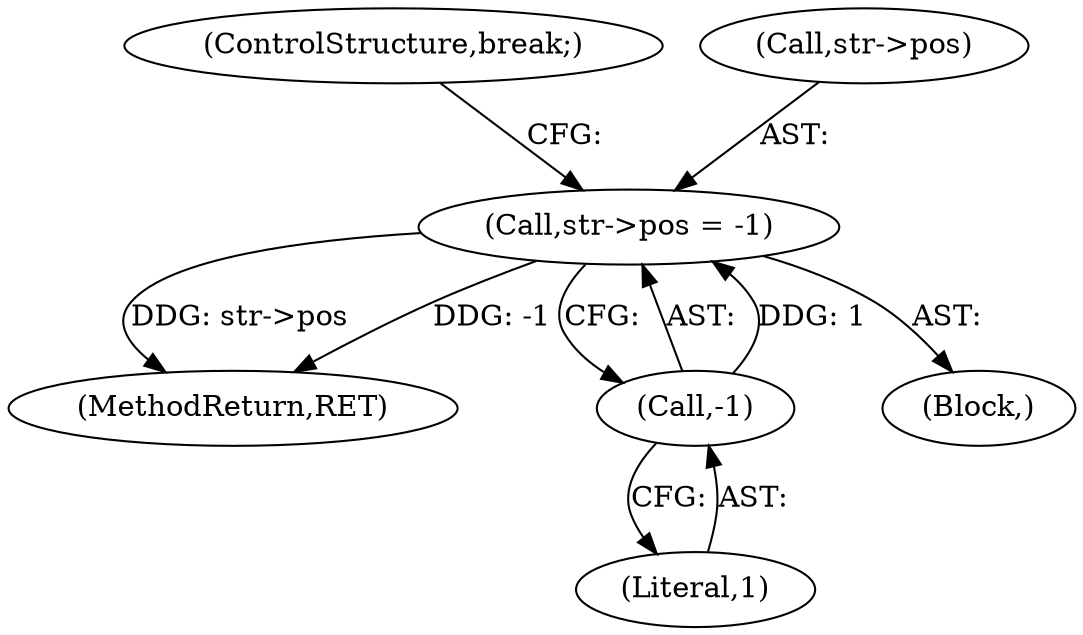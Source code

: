 digraph "0_ghostscript_97096297d409ec6f206298444ba00719607e8ba8_0@pointer" {
"1000171" [label="(Call,str->pos = -1)"];
"1000175" [label="(Call,-1)"];
"1000177" [label="(ControlStructure,break;)"];
"1000203" [label="(MethodReturn,RET)"];
"1000176" [label="(Literal,1)"];
"1000171" [label="(Call,str->pos = -1)"];
"1000170" [label="(Block,)"];
"1000175" [label="(Call,-1)"];
"1000172" [label="(Call,str->pos)"];
"1000171" -> "1000170"  [label="AST: "];
"1000171" -> "1000175"  [label="CFG: "];
"1000172" -> "1000171"  [label="AST: "];
"1000175" -> "1000171"  [label="AST: "];
"1000177" -> "1000171"  [label="CFG: "];
"1000171" -> "1000203"  [label="DDG: str->pos"];
"1000171" -> "1000203"  [label="DDG: -1"];
"1000175" -> "1000171"  [label="DDG: 1"];
"1000175" -> "1000176"  [label="CFG: "];
"1000176" -> "1000175"  [label="AST: "];
}
